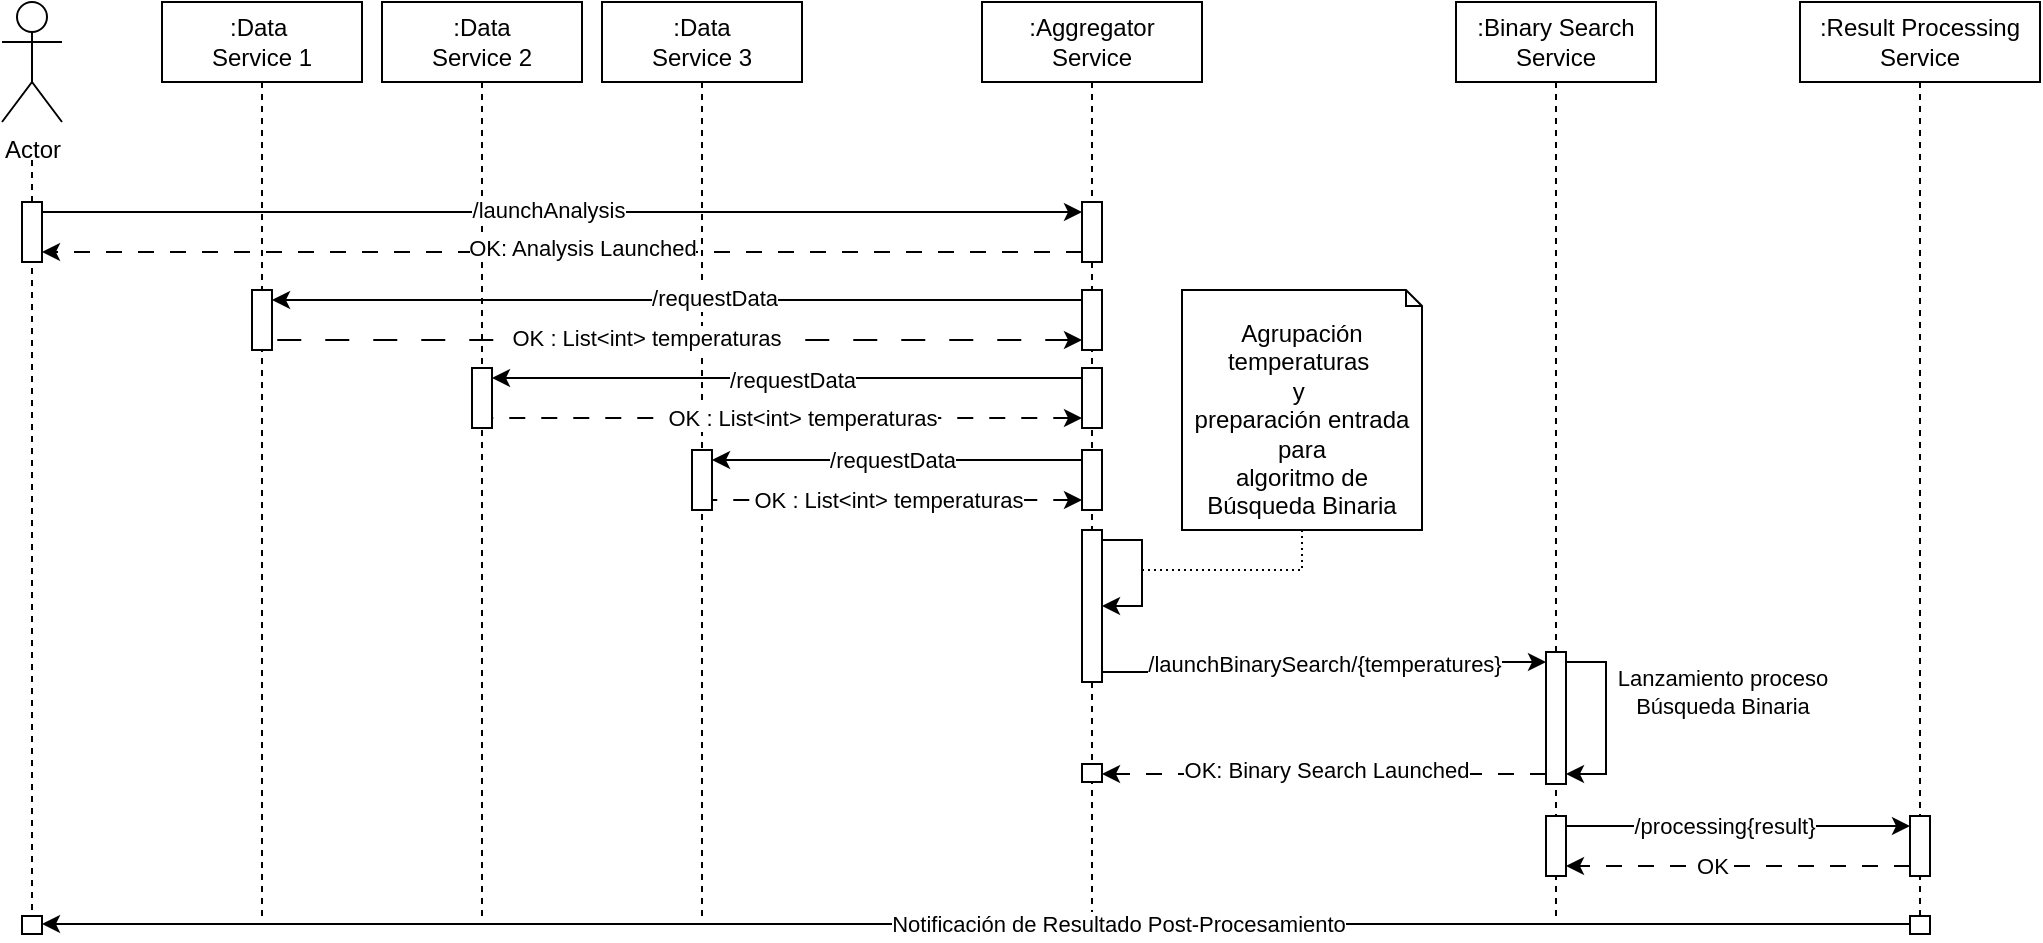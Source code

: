 <mxfile version="24.3.1" type="device">
  <diagram name="Página-1" id="wN3zh7x_to7Bgk0YpBpk">
    <mxGraphModel dx="1050" dy="566" grid="1" gridSize="10" guides="1" tooltips="1" connect="1" arrows="1" fold="1" page="1" pageScale="1" pageWidth="827" pageHeight="1169" math="0" shadow="0">
      <root>
        <mxCell id="0" />
        <mxCell id="1" parent="0" />
        <mxCell id="2NMCAECLGo8Og_-4-Das-1" value="&lt;div&gt;:Data&amp;nbsp;&lt;/div&gt;&lt;div&gt;Service 1 &lt;br&gt;&lt;/div&gt;" style="shape=umlLifeline;perimeter=lifelinePerimeter;whiteSpace=wrap;html=1;container=1;dropTarget=0;collapsible=0;recursiveResize=0;outlineConnect=0;portConstraint=eastwest;newEdgeStyle={&quot;edgeStyle&quot;:&quot;elbowEdgeStyle&quot;,&quot;elbow&quot;:&quot;vertical&quot;,&quot;curved&quot;:0,&quot;rounded&quot;:0};" vertex="1" parent="1">
          <mxGeometry x="80" y="40" width="100" height="460" as="geometry" />
        </mxCell>
        <mxCell id="2NMCAECLGo8Og_-4-Das-2" value="" style="html=1;points=[[0,0,0,0,5],[0,1,0,0,-5],[1,0,0,0,5],[1,1,0,0,-5]];perimeter=orthogonalPerimeter;outlineConnect=0;targetShapes=umlLifeline;portConstraint=eastwest;newEdgeStyle={&quot;curved&quot;:0,&quot;rounded&quot;:0};" vertex="1" parent="2NMCAECLGo8Og_-4-Das-1">
          <mxGeometry x="45" y="144" width="10" height="30" as="geometry" />
        </mxCell>
        <mxCell id="2NMCAECLGo8Og_-4-Das-3" value="&lt;div&gt;:Data&lt;/div&gt;&lt;div&gt;Service 2&lt;br&gt;&lt;/div&gt;" style="shape=umlLifeline;perimeter=lifelinePerimeter;whiteSpace=wrap;html=1;container=1;dropTarget=0;collapsible=0;recursiveResize=0;outlineConnect=0;portConstraint=eastwest;newEdgeStyle={&quot;edgeStyle&quot;:&quot;elbowEdgeStyle&quot;,&quot;elbow&quot;:&quot;vertical&quot;,&quot;curved&quot;:0,&quot;rounded&quot;:0};" vertex="1" parent="1">
          <mxGeometry x="190" y="40" width="100" height="460" as="geometry" />
        </mxCell>
        <mxCell id="2NMCAECLGo8Og_-4-Das-4" value="" style="html=1;points=[[0,0,0,0,5],[0,1,0,0,-5],[1,0,0,0,5],[1,1,0,0,-5]];perimeter=orthogonalPerimeter;outlineConnect=0;targetShapes=umlLifeline;portConstraint=eastwest;newEdgeStyle={&quot;curved&quot;:0,&quot;rounded&quot;:0};" vertex="1" parent="2NMCAECLGo8Og_-4-Das-3">
          <mxGeometry x="45" y="183" width="10" height="30" as="geometry" />
        </mxCell>
        <mxCell id="2NMCAECLGo8Og_-4-Das-5" value="&lt;div&gt;:Data&lt;/div&gt;&lt;div&gt;Service 3&lt;br&gt;&lt;/div&gt;" style="shape=umlLifeline;perimeter=lifelinePerimeter;whiteSpace=wrap;html=1;container=1;dropTarget=0;collapsible=0;recursiveResize=0;outlineConnect=0;portConstraint=eastwest;newEdgeStyle={&quot;edgeStyle&quot;:&quot;elbowEdgeStyle&quot;,&quot;elbow&quot;:&quot;vertical&quot;,&quot;curved&quot;:0,&quot;rounded&quot;:0};" vertex="1" parent="1">
          <mxGeometry x="300" y="40" width="100" height="460" as="geometry" />
        </mxCell>
        <mxCell id="2NMCAECLGo8Og_-4-Das-6" value="" style="html=1;points=[[0,0,0,0,5],[0,1,0,0,-5],[1,0,0,0,5],[1,1,0,0,-5]];perimeter=orthogonalPerimeter;outlineConnect=0;targetShapes=umlLifeline;portConstraint=eastwest;newEdgeStyle={&quot;curved&quot;:0,&quot;rounded&quot;:0};" vertex="1" parent="2NMCAECLGo8Og_-4-Das-5">
          <mxGeometry x="45" y="224" width="10" height="30" as="geometry" />
        </mxCell>
        <mxCell id="2NMCAECLGo8Og_-4-Das-7" value="&lt;div&gt;:Aggregator&lt;/div&gt;&lt;div&gt;Service&lt;/div&gt;" style="shape=umlLifeline;perimeter=lifelinePerimeter;whiteSpace=wrap;html=1;container=1;dropTarget=0;collapsible=0;recursiveResize=0;outlineConnect=0;portConstraint=eastwest;newEdgeStyle={&quot;edgeStyle&quot;:&quot;elbowEdgeStyle&quot;,&quot;elbow&quot;:&quot;vertical&quot;,&quot;curved&quot;:0,&quot;rounded&quot;:0};" vertex="1" parent="1">
          <mxGeometry x="490" y="40" width="110" height="460" as="geometry" />
        </mxCell>
        <mxCell id="2NMCAECLGo8Og_-4-Das-8" value="" style="html=1;points=[[0,0,0,0,5],[0,1,0,0,-5],[1,0,0,0,5],[1,1,0,0,-5]];perimeter=orthogonalPerimeter;outlineConnect=0;targetShapes=umlLifeline;portConstraint=eastwest;newEdgeStyle={&quot;curved&quot;:0,&quot;rounded&quot;:0};" vertex="1" parent="2NMCAECLGo8Og_-4-Das-7">
          <mxGeometry x="50" y="144" width="10" height="30" as="geometry" />
        </mxCell>
        <mxCell id="2NMCAECLGo8Og_-4-Das-9" value="" style="html=1;points=[[0,0,0,0,5],[0,1,0,0,-5],[1,0,0,0,5],[1,1,0,0,-5]];perimeter=orthogonalPerimeter;outlineConnect=0;targetShapes=umlLifeline;portConstraint=eastwest;newEdgeStyle={&quot;curved&quot;:0,&quot;rounded&quot;:0};" vertex="1" parent="2NMCAECLGo8Og_-4-Das-7">
          <mxGeometry x="50" y="183" width="10" height="30" as="geometry" />
        </mxCell>
        <mxCell id="2NMCAECLGo8Og_-4-Das-10" value="" style="html=1;points=[[0,0,0,0,5],[0,1,0,0,-5],[1,0,0,0,5],[1,1,0,0,-5]];perimeter=orthogonalPerimeter;outlineConnect=0;targetShapes=umlLifeline;portConstraint=eastwest;newEdgeStyle={&quot;curved&quot;:0,&quot;rounded&quot;:0};" vertex="1" parent="2NMCAECLGo8Og_-4-Das-7">
          <mxGeometry x="50" y="224" width="10" height="30" as="geometry" />
        </mxCell>
        <mxCell id="2NMCAECLGo8Og_-4-Das-11" value="" style="html=1;points=[[0,0,0,0,5],[0,1,0,0,-5],[1,0,0,0,5],[1,1,0,0,-5]];perimeter=orthogonalPerimeter;outlineConnect=0;targetShapes=umlLifeline;portConstraint=eastwest;newEdgeStyle={&quot;curved&quot;:0,&quot;rounded&quot;:0};" vertex="1" parent="2NMCAECLGo8Og_-4-Das-7">
          <mxGeometry x="50" y="264" width="10" height="76" as="geometry" />
        </mxCell>
        <mxCell id="2NMCAECLGo8Og_-4-Das-12" style="edgeStyle=orthogonalEdgeStyle;rounded=0;orthogonalLoop=1;jettySize=auto;html=1;curved=0;exitX=1;exitY=0;exitDx=0;exitDy=5;exitPerimeter=0;" edge="1" parent="2NMCAECLGo8Og_-4-Das-7" source="2NMCAECLGo8Og_-4-Das-11" target="2NMCAECLGo8Og_-4-Das-11">
          <mxGeometry relative="1" as="geometry" />
        </mxCell>
        <mxCell id="2NMCAECLGo8Og_-4-Das-13" value="" style="html=1;points=[[0,0,0,0,5],[0,1,0,0,-5],[1,0,0,0,5],[1,1,0,0,-5]];perimeter=orthogonalPerimeter;outlineConnect=0;targetShapes=umlLifeline;portConstraint=eastwest;newEdgeStyle={&quot;curved&quot;:0,&quot;rounded&quot;:0};" vertex="1" parent="2NMCAECLGo8Og_-4-Das-7">
          <mxGeometry x="50" y="381" width="10" height="9" as="geometry" />
        </mxCell>
        <mxCell id="2NMCAECLGo8Og_-4-Das-14" value="" style="html=1;points=[[0,0,0,0,5],[0,1,0,0,-5],[1,0,0,0,5],[1,1,0,0,-5]];perimeter=orthogonalPerimeter;outlineConnect=0;targetShapes=umlLifeline;portConstraint=eastwest;newEdgeStyle={&quot;curved&quot;:0,&quot;rounded&quot;:0};" vertex="1" parent="2NMCAECLGo8Og_-4-Das-7">
          <mxGeometry x="50" y="100" width="10" height="30" as="geometry" />
        </mxCell>
        <mxCell id="2NMCAECLGo8Og_-4-Das-15" value="&lt;div&gt;:Binary Search&lt;br&gt;&lt;/div&gt;&lt;div&gt;Service&lt;/div&gt;" style="shape=umlLifeline;perimeter=lifelinePerimeter;whiteSpace=wrap;html=1;container=1;dropTarget=0;collapsible=0;recursiveResize=0;outlineConnect=0;portConstraint=eastwest;newEdgeStyle={&quot;edgeStyle&quot;:&quot;elbowEdgeStyle&quot;,&quot;elbow&quot;:&quot;vertical&quot;,&quot;curved&quot;:0,&quot;rounded&quot;:0};" vertex="1" parent="1">
          <mxGeometry x="727" y="40" width="100" height="460" as="geometry" />
        </mxCell>
        <mxCell id="2NMCAECLGo8Og_-4-Das-16" value="" style="html=1;points=[[0,0,0,0,5],[0,1,0,0,-5],[1,0,0,0,5],[1,1,0,0,-5]];perimeter=orthogonalPerimeter;outlineConnect=0;targetShapes=umlLifeline;portConstraint=eastwest;newEdgeStyle={&quot;curved&quot;:0,&quot;rounded&quot;:0};" vertex="1" parent="2NMCAECLGo8Og_-4-Das-15">
          <mxGeometry x="45" y="325" width="10" height="66" as="geometry" />
        </mxCell>
        <mxCell id="2NMCAECLGo8Og_-4-Das-17" style="edgeStyle=orthogonalEdgeStyle;rounded=0;orthogonalLoop=1;jettySize=auto;html=1;curved=0;exitX=1;exitY=0;exitDx=0;exitDy=5;exitPerimeter=0;entryX=1;entryY=1;entryDx=0;entryDy=-5;entryPerimeter=0;" edge="1" parent="2NMCAECLGo8Og_-4-Das-15" source="2NMCAECLGo8Og_-4-Das-16" target="2NMCAECLGo8Og_-4-Das-16">
          <mxGeometry relative="1" as="geometry" />
        </mxCell>
        <mxCell id="2NMCAECLGo8Og_-4-Das-18" value="&lt;div&gt;Lanzamiento proceso&lt;/div&gt;&lt;div&gt;Búsqueda Binaria&lt;br&gt;&lt;/div&gt;" style="edgeLabel;html=1;align=center;verticalAlign=middle;resizable=0;points=[];" vertex="1" connectable="0" parent="2NMCAECLGo8Og_-4-Das-17">
          <mxGeometry x="-0.144" y="-2" relative="1" as="geometry">
            <mxPoint x="60" y="-6" as="offset" />
          </mxGeometry>
        </mxCell>
        <mxCell id="2NMCAECLGo8Og_-4-Das-20" value="" style="html=1;points=[[0,0,0,0,5],[0,1,0,0,-5],[1,0,0,0,5],[1,1,0,0,-5]];perimeter=orthogonalPerimeter;outlineConnect=0;targetShapes=umlLifeline;portConstraint=eastwest;newEdgeStyle={&quot;curved&quot;:0,&quot;rounded&quot;:0};" vertex="1" parent="2NMCAECLGo8Og_-4-Das-15">
          <mxGeometry x="45" y="407" width="10" height="30" as="geometry" />
        </mxCell>
        <mxCell id="2NMCAECLGo8Og_-4-Das-22" value=":Result Processing&lt;div&gt;Service&lt;/div&gt;" style="shape=umlLifeline;perimeter=lifelinePerimeter;whiteSpace=wrap;html=1;container=1;dropTarget=0;collapsible=0;recursiveResize=0;outlineConnect=0;portConstraint=eastwest;newEdgeStyle={&quot;edgeStyle&quot;:&quot;elbowEdgeStyle&quot;,&quot;elbow&quot;:&quot;vertical&quot;,&quot;curved&quot;:0,&quot;rounded&quot;:0};" vertex="1" parent="1">
          <mxGeometry x="899" y="40" width="120" height="460" as="geometry" />
        </mxCell>
        <mxCell id="2NMCAECLGo8Og_-4-Das-23" value="" style="html=1;points=[[0,0,0,0,5],[0,1,0,0,-5],[1,0,0,0,5],[1,1,0,0,-5]];perimeter=orthogonalPerimeter;outlineConnect=0;targetShapes=umlLifeline;portConstraint=eastwest;newEdgeStyle={&quot;curved&quot;:0,&quot;rounded&quot;:0};" vertex="1" parent="2NMCAECLGo8Og_-4-Das-22">
          <mxGeometry x="55" y="407" width="10" height="30" as="geometry" />
        </mxCell>
        <mxCell id="2NMCAECLGo8Og_-4-Das-24" value="" style="html=1;points=[[0,0,0,0,5],[0,1,0,0,-5],[1,0,0,0,5],[1,1,0,0,-5]];perimeter=orthogonalPerimeter;outlineConnect=0;targetShapes=umlLifeline;portConstraint=eastwest;newEdgeStyle={&quot;curved&quot;:0,&quot;rounded&quot;:0};" vertex="1" parent="2NMCAECLGo8Og_-4-Das-22">
          <mxGeometry x="55" y="457" width="10" height="9" as="geometry" />
        </mxCell>
        <mxCell id="2NMCAECLGo8Og_-4-Das-25" style="edgeStyle=orthogonalEdgeStyle;rounded=0;orthogonalLoop=1;jettySize=auto;html=1;curved=0;exitX=1;exitY=0;exitDx=0;exitDy=5;exitPerimeter=0;entryX=0;entryY=0;entryDx=0;entryDy=5;entryPerimeter=0;startArrow=classic;startFill=1;endArrow=none;endFill=0;" edge="1" parent="1" source="2NMCAECLGo8Og_-4-Das-2" target="2NMCAECLGo8Og_-4-Das-8">
          <mxGeometry relative="1" as="geometry" />
        </mxCell>
        <mxCell id="2NMCAECLGo8Og_-4-Das-26" value="/requestData" style="edgeLabel;html=1;align=center;verticalAlign=middle;resizable=0;points=[];" vertex="1" connectable="0" parent="2NMCAECLGo8Og_-4-Das-25">
          <mxGeometry x="0.091" y="1" relative="1" as="geometry">
            <mxPoint as="offset" />
          </mxGeometry>
        </mxCell>
        <mxCell id="2NMCAECLGo8Og_-4-Das-27" style="edgeStyle=orthogonalEdgeStyle;rounded=0;orthogonalLoop=1;jettySize=auto;html=1;curved=0;exitX=0;exitY=1;exitDx=0;exitDy=-5;exitPerimeter=0;entryX=1;entryY=1;entryDx=0;entryDy=-5;entryPerimeter=0;dashed=1;dashPattern=12 12;startArrow=classic;startFill=1;endArrow=none;endFill=0;" edge="1" parent="1" source="2NMCAECLGo8Og_-4-Das-8" target="2NMCAECLGo8Og_-4-Das-2">
          <mxGeometry relative="1" as="geometry" />
        </mxCell>
        <mxCell id="2NMCAECLGo8Og_-4-Das-28" value="OK : List&amp;lt;int&amp;gt; temperaturas" style="edgeLabel;html=1;align=center;verticalAlign=middle;resizable=0;points=[];" vertex="1" connectable="0" parent="2NMCAECLGo8Og_-4-Das-27">
          <mxGeometry x="0.079" y="-1" relative="1" as="geometry">
            <mxPoint as="offset" />
          </mxGeometry>
        </mxCell>
        <mxCell id="2NMCAECLGo8Og_-4-Das-29" style="edgeStyle=orthogonalEdgeStyle;rounded=0;orthogonalLoop=1;jettySize=auto;html=1;curved=0;exitX=1;exitY=0;exitDx=0;exitDy=5;exitPerimeter=0;entryX=0;entryY=0;entryDx=0;entryDy=5;entryPerimeter=0;startArrow=classic;startFill=1;endArrow=none;endFill=0;" edge="1" parent="1" source="2NMCAECLGo8Og_-4-Das-4" target="2NMCAECLGo8Og_-4-Das-9">
          <mxGeometry relative="1" as="geometry" />
        </mxCell>
        <mxCell id="2NMCAECLGo8Og_-4-Das-30" value="/requestData" style="edgeLabel;html=1;align=center;verticalAlign=middle;resizable=0;points=[];" vertex="1" connectable="0" parent="2NMCAECLGo8Og_-4-Das-29">
          <mxGeometry x="0.012" y="-1" relative="1" as="geometry">
            <mxPoint as="offset" />
          </mxGeometry>
        </mxCell>
        <mxCell id="2NMCAECLGo8Og_-4-Das-31" style="edgeStyle=orthogonalEdgeStyle;rounded=0;orthogonalLoop=1;jettySize=auto;html=1;curved=0;exitX=0;exitY=1;exitDx=0;exitDy=-5;exitPerimeter=0;entryX=1;entryY=1;entryDx=0;entryDy=-5;entryPerimeter=0;dashed=1;dashPattern=8 8;startArrow=classic;startFill=1;endArrow=none;endFill=0;" edge="1" parent="1" source="2NMCAECLGo8Og_-4-Das-9" target="2NMCAECLGo8Og_-4-Das-4">
          <mxGeometry relative="1" as="geometry" />
        </mxCell>
        <mxCell id="2NMCAECLGo8Og_-4-Das-32" value="OK : List&amp;lt;int&amp;gt; temperaturas" style="edgeLabel;html=1;align=center;verticalAlign=middle;resizable=0;points=[];" vertex="1" connectable="0" parent="2NMCAECLGo8Og_-4-Das-31">
          <mxGeometry x="-0.051" relative="1" as="geometry">
            <mxPoint as="offset" />
          </mxGeometry>
        </mxCell>
        <mxCell id="2NMCAECLGo8Og_-4-Das-33" style="edgeStyle=orthogonalEdgeStyle;rounded=0;orthogonalLoop=1;jettySize=auto;html=1;curved=0;exitX=1;exitY=0;exitDx=0;exitDy=5;exitPerimeter=0;entryX=0;entryY=0;entryDx=0;entryDy=5;entryPerimeter=0;startArrow=classic;startFill=1;endArrow=none;endFill=0;" edge="1" parent="1" source="2NMCAECLGo8Og_-4-Das-6" target="2NMCAECLGo8Og_-4-Das-10">
          <mxGeometry relative="1" as="geometry" />
        </mxCell>
        <mxCell id="2NMCAECLGo8Og_-4-Das-34" value="/requestData" style="edgeLabel;html=1;align=center;verticalAlign=middle;resizable=0;points=[];" vertex="1" connectable="0" parent="2NMCAECLGo8Og_-4-Das-33">
          <mxGeometry x="-0.027" y="-1" relative="1" as="geometry">
            <mxPoint y="-1" as="offset" />
          </mxGeometry>
        </mxCell>
        <mxCell id="2NMCAECLGo8Og_-4-Das-35" style="edgeStyle=orthogonalEdgeStyle;rounded=0;orthogonalLoop=1;jettySize=auto;html=1;curved=0;exitX=0;exitY=1;exitDx=0;exitDy=-5;exitPerimeter=0;entryX=1;entryY=1;entryDx=0;entryDy=-5;entryPerimeter=0;dashed=1;dashPattern=8 8;startArrow=classic;startFill=1;endArrow=none;endFill=0;" edge="1" parent="1" source="2NMCAECLGo8Og_-4-Das-10" target="2NMCAECLGo8Og_-4-Das-6">
          <mxGeometry relative="1" as="geometry" />
        </mxCell>
        <mxCell id="2NMCAECLGo8Og_-4-Das-36" value="OK : List&amp;lt;int&amp;gt; temperaturas" style="edgeLabel;html=1;align=center;verticalAlign=middle;resizable=0;points=[];" vertex="1" connectable="0" parent="2NMCAECLGo8Og_-4-Das-35">
          <mxGeometry x="-0.056" relative="1" as="geometry">
            <mxPoint x="-10" as="offset" />
          </mxGeometry>
        </mxCell>
        <mxCell id="2NMCAECLGo8Og_-4-Das-37" style="edgeStyle=orthogonalEdgeStyle;rounded=0;orthogonalLoop=1;jettySize=auto;html=1;curved=0;exitX=1;exitY=1;exitDx=0;exitDy=-5;exitPerimeter=0;entryX=0;entryY=0;entryDx=0;entryDy=5;entryPerimeter=0;" edge="1" parent="1" source="2NMCAECLGo8Og_-4-Das-11" target="2NMCAECLGo8Og_-4-Das-16">
          <mxGeometry relative="1" as="geometry" />
        </mxCell>
        <mxCell id="2NMCAECLGo8Og_-4-Das-38" value="/launchBinarySearch/{temperatures}" style="edgeLabel;html=1;align=center;verticalAlign=middle;resizable=0;points=[];" vertex="1" connectable="0" parent="2NMCAECLGo8Og_-4-Das-37">
          <mxGeometry x="0.064" relative="1" as="geometry">
            <mxPoint x="-5" y="1" as="offset" />
          </mxGeometry>
        </mxCell>
        <mxCell id="2NMCAECLGo8Og_-4-Das-39" style="edgeStyle=orthogonalEdgeStyle;rounded=0;orthogonalLoop=1;jettySize=auto;html=1;curved=0;exitX=1;exitY=0;exitDx=0;exitDy=5;exitPerimeter=0;entryX=0;entryY=0;entryDx=0;entryDy=5;entryPerimeter=0;" edge="1" parent="1" source="2NMCAECLGo8Og_-4-Das-20" target="2NMCAECLGo8Og_-4-Das-23">
          <mxGeometry relative="1" as="geometry" />
        </mxCell>
        <mxCell id="2NMCAECLGo8Og_-4-Das-40" value="/processing{result}" style="edgeLabel;html=1;align=center;verticalAlign=middle;resizable=0;points=[];" vertex="1" connectable="0" parent="2NMCAECLGo8Og_-4-Das-39">
          <mxGeometry x="0.124" y="2" relative="1" as="geometry">
            <mxPoint x="-18" y="2" as="offset" />
          </mxGeometry>
        </mxCell>
        <mxCell id="2NMCAECLGo8Og_-4-Das-41" style="edgeStyle=orthogonalEdgeStyle;rounded=0;orthogonalLoop=1;jettySize=auto;html=1;curved=0;exitX=0;exitY=1;exitDx=0;exitDy=-5;exitPerimeter=0;entryX=1;entryY=1;entryDx=0;entryDy=-5;entryPerimeter=0;dashed=1;dashPattern=8 8;" edge="1" parent="1" source="2NMCAECLGo8Og_-4-Das-23" target="2NMCAECLGo8Og_-4-Das-20">
          <mxGeometry relative="1" as="geometry" />
        </mxCell>
        <mxCell id="2NMCAECLGo8Og_-4-Das-42" value="OK" style="edgeLabel;html=1;align=center;verticalAlign=middle;resizable=0;points=[];" vertex="1" connectable="0" parent="2NMCAECLGo8Og_-4-Das-41">
          <mxGeometry x="-0.06" y="1" relative="1" as="geometry">
            <mxPoint x="-18" y="-1" as="offset" />
          </mxGeometry>
        </mxCell>
        <mxCell id="2NMCAECLGo8Og_-4-Das-43" style="edgeStyle=orthogonalEdgeStyle;rounded=0;orthogonalLoop=1;jettySize=auto;html=1;exitX=0.5;exitY=1;exitDx=0;exitDy=0;exitPerimeter=0;endArrow=none;endFill=0;dashed=1;dashPattern=1 2;" edge="1" parent="1" source="2NMCAECLGo8Og_-4-Das-44">
          <mxGeometry relative="1" as="geometry">
            <mxPoint x="570" y="324" as="targetPoint" />
          </mxGeometry>
        </mxCell>
        <mxCell id="2NMCAECLGo8Og_-4-Das-44" value="&lt;div&gt;Agrupación temperaturas&amp;nbsp;&lt;/div&gt;&lt;div&gt;y&amp;nbsp;&lt;/div&gt;&lt;div&gt;preparación entrada &lt;br&gt;&lt;/div&gt;&lt;div&gt;para&lt;/div&gt;algoritmo de Búsqueda Binaria" style="shape=note2;boundedLbl=1;whiteSpace=wrap;html=1;size=8;verticalAlign=top;align=center;" vertex="1" parent="1">
          <mxGeometry x="590" y="184" width="120" height="120" as="geometry" />
        </mxCell>
        <mxCell id="2NMCAECLGo8Og_-4-Das-45" value="Actor" style="shape=umlActor;verticalLabelPosition=bottom;verticalAlign=top;html=1;" vertex="1" parent="1">
          <mxGeometry y="40" width="30" height="60" as="geometry" />
        </mxCell>
        <mxCell id="2NMCAECLGo8Og_-4-Das-46" style="edgeStyle=orthogonalEdgeStyle;rounded=0;orthogonalLoop=1;jettySize=auto;html=1;curved=0;exitX=1;exitY=0;exitDx=0;exitDy=5;exitPerimeter=0;entryX=0;entryY=0;entryDx=0;entryDy=5;entryPerimeter=0;" edge="1" parent="1" source="2NMCAECLGo8Og_-4-Das-65" target="2NMCAECLGo8Og_-4-Das-14">
          <mxGeometry relative="1" as="geometry" />
        </mxCell>
        <mxCell id="2NMCAECLGo8Og_-4-Das-47" value="/launchAnalysis" style="edgeLabel;html=1;align=center;verticalAlign=middle;resizable=0;points=[];" vertex="1" connectable="0" parent="2NMCAECLGo8Og_-4-Das-46">
          <mxGeometry x="-0.029" y="1" relative="1" as="geometry">
            <mxPoint as="offset" />
          </mxGeometry>
        </mxCell>
        <mxCell id="2NMCAECLGo8Og_-4-Das-48" style="edgeStyle=orthogonalEdgeStyle;rounded=0;orthogonalLoop=1;jettySize=auto;html=1;curved=0;exitX=0;exitY=1;exitDx=0;exitDy=-5;exitPerimeter=0;entryX=1;entryY=1;entryDx=0;entryDy=-5;entryPerimeter=0;dashed=1;dashPattern=8 8;" edge="1" parent="1" source="2NMCAECLGo8Og_-4-Das-14" target="2NMCAECLGo8Og_-4-Das-65">
          <mxGeometry relative="1" as="geometry" />
        </mxCell>
        <mxCell id="2NMCAECLGo8Og_-4-Das-49" value="OK: Analysis Launched" style="edgeLabel;html=1;align=center;verticalAlign=middle;resizable=0;points=[];" vertex="1" connectable="0" parent="2NMCAECLGo8Og_-4-Das-48">
          <mxGeometry x="-0.038" y="-2" relative="1" as="geometry">
            <mxPoint as="offset" />
          </mxGeometry>
        </mxCell>
        <mxCell id="2NMCAECLGo8Og_-4-Das-55" style="edgeStyle=orthogonalEdgeStyle;rounded=0;orthogonalLoop=1;jettySize=auto;html=1;curved=0;exitX=0;exitY=1;exitDx=0;exitDy=-5;exitPerimeter=0;entryX=1;entryY=0;entryDx=0;entryDy=5;entryPerimeter=0;dashed=1;dashPattern=8 8;" edge="1" parent="1" source="2NMCAECLGo8Og_-4-Das-16" target="2NMCAECLGo8Og_-4-Das-13">
          <mxGeometry relative="1" as="geometry" />
        </mxCell>
        <mxCell id="2NMCAECLGo8Og_-4-Das-56" value="OK: Binary Search Launched" style="edgeLabel;html=1;align=center;verticalAlign=middle;resizable=0;points=[];" vertex="1" connectable="0" parent="2NMCAECLGo8Og_-4-Das-55">
          <mxGeometry x="-0.008" y="-2" relative="1" as="geometry">
            <mxPoint as="offset" />
          </mxGeometry>
        </mxCell>
        <mxCell id="2NMCAECLGo8Og_-4-Das-61" value="" style="edgeStyle=orthogonalEdgeStyle;rounded=0;orthogonalLoop=1;jettySize=auto;html=1;exitX=0.5;exitY=0.5;exitDx=0;exitDy=0;exitPerimeter=0;dashed=1;endArrow=none;endFill=0;" edge="1" parent="1" target="2NMCAECLGo8Og_-4-Das-62">
          <mxGeometry relative="1" as="geometry">
            <mxPoint x="15" y="680" as="targetPoint" />
            <mxPoint x="15" y="119" as="sourcePoint" />
            <Array as="points">
              <mxPoint x="15" y="500" />
              <mxPoint x="15" y="500" />
            </Array>
          </mxGeometry>
        </mxCell>
        <mxCell id="2NMCAECLGo8Og_-4-Das-62" value="" style="html=1;points=[[0,0,0,0,5],[0,1,0,0,-5],[1,0,0,0,5],[1,1,0,0,-5]];perimeter=orthogonalPerimeter;outlineConnect=0;targetShapes=umlLifeline;portConstraint=eastwest;newEdgeStyle={&quot;curved&quot;:0,&quot;rounded&quot;:0};" vertex="1" parent="1">
          <mxGeometry x="10" y="497" width="10" height="9" as="geometry" />
        </mxCell>
        <mxCell id="2NMCAECLGo8Og_-4-Das-63" style="edgeStyle=orthogonalEdgeStyle;rounded=0;orthogonalLoop=1;jettySize=auto;html=1;curved=0;exitX=0;exitY=1;exitDx=0;exitDy=-5;exitPerimeter=0;entryX=1;entryY=1;entryDx=0;entryDy=-5;entryPerimeter=0;" edge="1" parent="1" source="2NMCAECLGo8Og_-4-Das-24" target="2NMCAECLGo8Og_-4-Das-62">
          <mxGeometry relative="1" as="geometry" />
        </mxCell>
        <mxCell id="2NMCAECLGo8Og_-4-Das-64" value="Notificación de Resultado Post-Procesamiento" style="edgeLabel;html=1;align=center;verticalAlign=middle;resizable=0;points=[];" vertex="1" connectable="0" parent="2NMCAECLGo8Og_-4-Das-63">
          <mxGeometry x="-0.152" relative="1" as="geometry">
            <mxPoint as="offset" />
          </mxGeometry>
        </mxCell>
        <mxCell id="2NMCAECLGo8Og_-4-Das-65" value="" style="html=1;points=[[0,0,0,0,5],[0,1,0,0,-5],[1,0,0,0,5],[1,1,0,0,-5]];perimeter=orthogonalPerimeter;outlineConnect=0;targetShapes=umlLifeline;portConstraint=eastwest;newEdgeStyle={&quot;curved&quot;:0,&quot;rounded&quot;:0};" vertex="1" parent="1">
          <mxGeometry x="10" y="140" width="10" height="30" as="geometry" />
        </mxCell>
      </root>
    </mxGraphModel>
  </diagram>
</mxfile>
